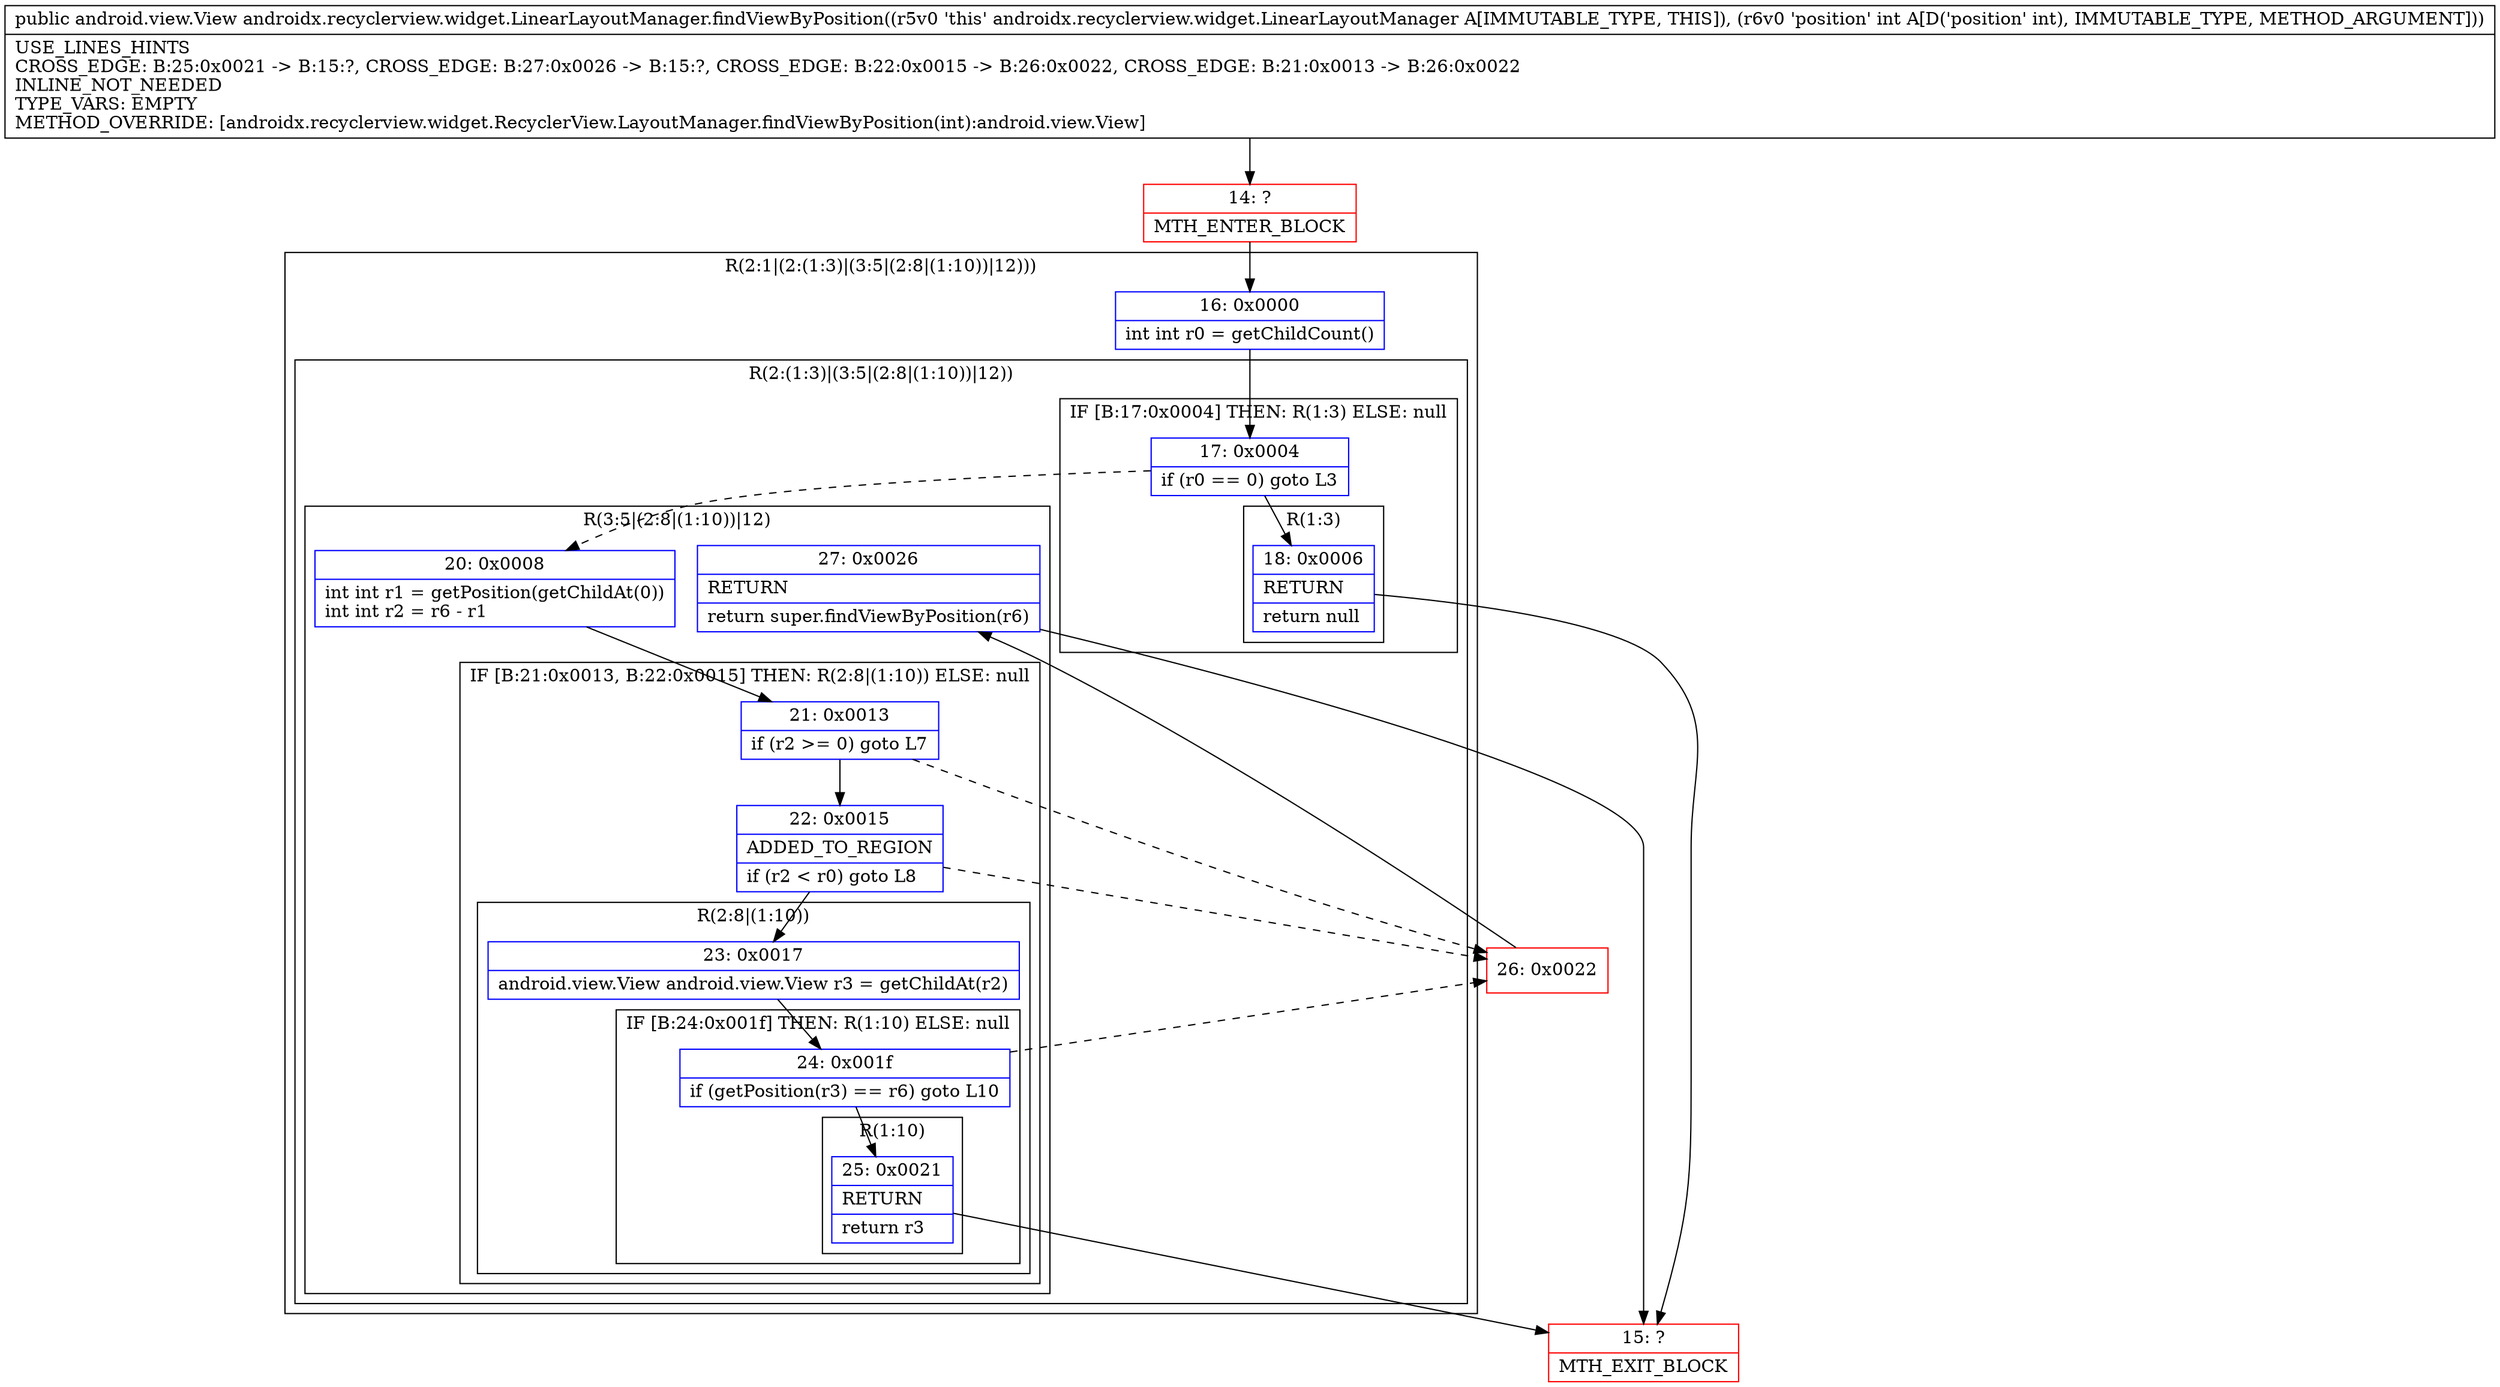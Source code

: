 digraph "CFG forandroidx.recyclerview.widget.LinearLayoutManager.findViewByPosition(I)Landroid\/view\/View;" {
subgraph cluster_Region_588089778 {
label = "R(2:1|(2:(1:3)|(3:5|(2:8|(1:10))|12)))";
node [shape=record,color=blue];
Node_16 [shape=record,label="{16\:\ 0x0000|int int r0 = getChildCount()\l}"];
subgraph cluster_Region_1103048634 {
label = "R(2:(1:3)|(3:5|(2:8|(1:10))|12))";
node [shape=record,color=blue];
subgraph cluster_IfRegion_1708412767 {
label = "IF [B:17:0x0004] THEN: R(1:3) ELSE: null";
node [shape=record,color=blue];
Node_17 [shape=record,label="{17\:\ 0x0004|if (r0 == 0) goto L3\l}"];
subgraph cluster_Region_2060065055 {
label = "R(1:3)";
node [shape=record,color=blue];
Node_18 [shape=record,label="{18\:\ 0x0006|RETURN\l|return null\l}"];
}
}
subgraph cluster_Region_2009523401 {
label = "R(3:5|(2:8|(1:10))|12)";
node [shape=record,color=blue];
Node_20 [shape=record,label="{20\:\ 0x0008|int int r1 = getPosition(getChildAt(0))\lint int r2 = r6 \- r1\l}"];
subgraph cluster_IfRegion_101130871 {
label = "IF [B:21:0x0013, B:22:0x0015] THEN: R(2:8|(1:10)) ELSE: null";
node [shape=record,color=blue];
Node_21 [shape=record,label="{21\:\ 0x0013|if (r2 \>= 0) goto L7\l}"];
Node_22 [shape=record,label="{22\:\ 0x0015|ADDED_TO_REGION\l|if (r2 \< r0) goto L8\l}"];
subgraph cluster_Region_952742810 {
label = "R(2:8|(1:10))";
node [shape=record,color=blue];
Node_23 [shape=record,label="{23\:\ 0x0017|android.view.View android.view.View r3 = getChildAt(r2)\l}"];
subgraph cluster_IfRegion_2141236587 {
label = "IF [B:24:0x001f] THEN: R(1:10) ELSE: null";
node [shape=record,color=blue];
Node_24 [shape=record,label="{24\:\ 0x001f|if (getPosition(r3) == r6) goto L10\l}"];
subgraph cluster_Region_1082866802 {
label = "R(1:10)";
node [shape=record,color=blue];
Node_25 [shape=record,label="{25\:\ 0x0021|RETURN\l|return r3\l}"];
}
}
}
}
Node_27 [shape=record,label="{27\:\ 0x0026|RETURN\l|return super.findViewByPosition(r6)\l}"];
}
}
}
Node_14 [shape=record,color=red,label="{14\:\ ?|MTH_ENTER_BLOCK\l}"];
Node_15 [shape=record,color=red,label="{15\:\ ?|MTH_EXIT_BLOCK\l}"];
Node_26 [shape=record,color=red,label="{26\:\ 0x0022}"];
MethodNode[shape=record,label="{public android.view.View androidx.recyclerview.widget.LinearLayoutManager.findViewByPosition((r5v0 'this' androidx.recyclerview.widget.LinearLayoutManager A[IMMUTABLE_TYPE, THIS]), (r6v0 'position' int A[D('position' int), IMMUTABLE_TYPE, METHOD_ARGUMENT]))  | USE_LINES_HINTS\lCROSS_EDGE: B:25:0x0021 \-\> B:15:?, CROSS_EDGE: B:27:0x0026 \-\> B:15:?, CROSS_EDGE: B:22:0x0015 \-\> B:26:0x0022, CROSS_EDGE: B:21:0x0013 \-\> B:26:0x0022\lINLINE_NOT_NEEDED\lTYPE_VARS: EMPTY\lMETHOD_OVERRIDE: [androidx.recyclerview.widget.RecyclerView.LayoutManager.findViewByPosition(int):android.view.View]\l}"];
MethodNode -> Node_14;Node_16 -> Node_17;
Node_17 -> Node_18;
Node_17 -> Node_20[style=dashed];
Node_18 -> Node_15;
Node_20 -> Node_21;
Node_21 -> Node_22;
Node_21 -> Node_26[style=dashed];
Node_22 -> Node_23;
Node_22 -> Node_26[style=dashed];
Node_23 -> Node_24;
Node_24 -> Node_25;
Node_24 -> Node_26[style=dashed];
Node_25 -> Node_15;
Node_27 -> Node_15;
Node_14 -> Node_16;
Node_26 -> Node_27;
}


